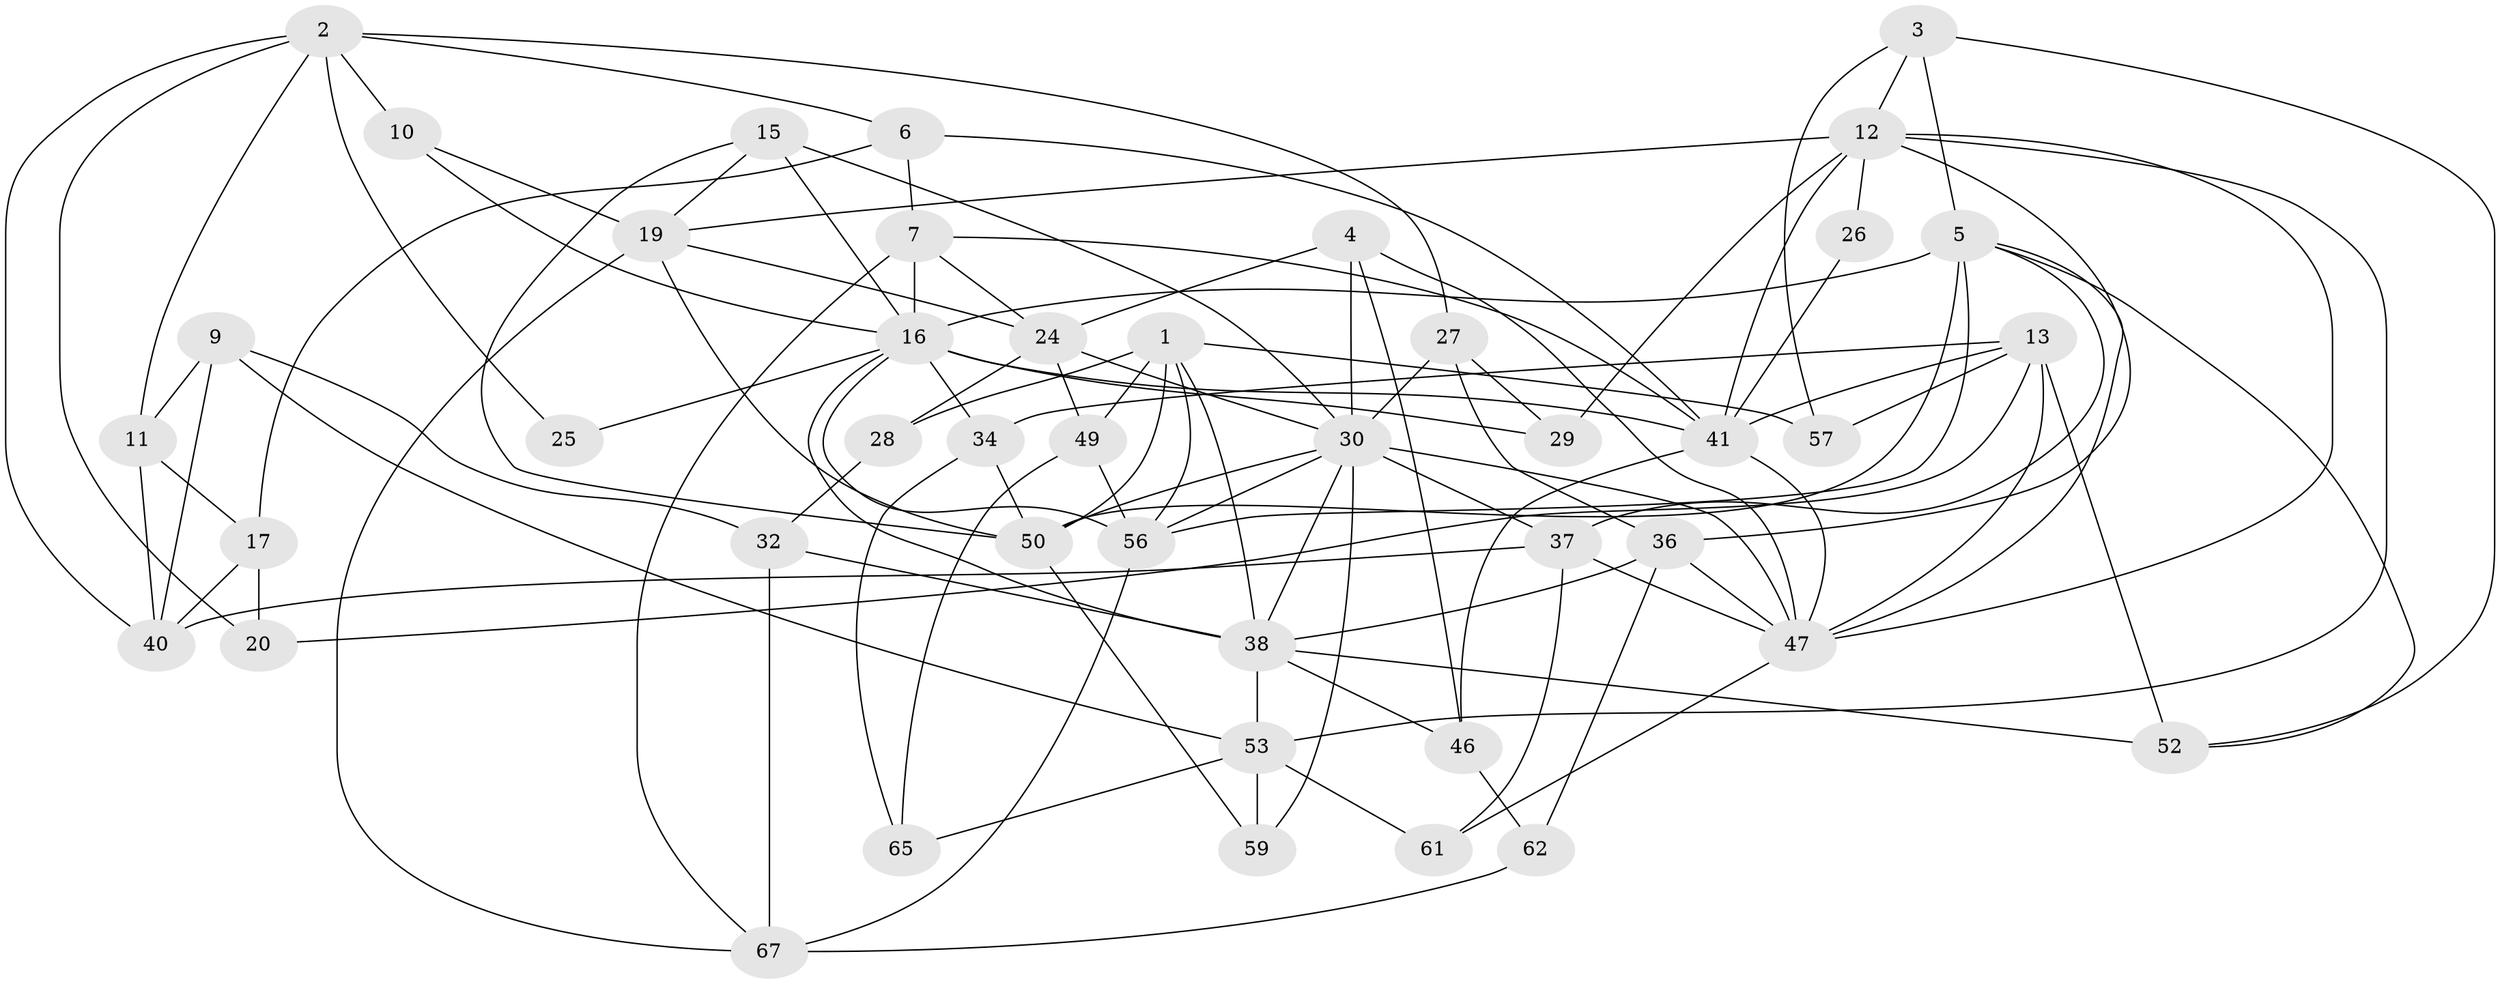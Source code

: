 // Generated by graph-tools (version 1.1) at 2025/52/02/27/25 19:52:06]
// undirected, 44 vertices, 109 edges
graph export_dot {
graph [start="1"]
  node [color=gray90,style=filled];
  1 [super="+33"];
  2 [super="+14"];
  3 [super="+55"];
  4;
  5 [super="+60"];
  6;
  7 [super="+8"];
  9;
  10 [super="+68"];
  11 [super="+63"];
  12 [super="+23"];
  13 [super="+22"];
  15 [super="+18"];
  16 [super="+21"];
  17;
  19 [super="+71"];
  20;
  24 [super="+39"];
  25;
  26;
  27 [super="+44"];
  28 [super="+43"];
  29;
  30 [super="+31"];
  32 [super="+35"];
  34 [super="+42"];
  36 [super="+51"];
  37 [super="+45"];
  38 [super="+58"];
  40;
  41 [super="+48"];
  46;
  47 [super="+69"];
  49;
  50 [super="+64"];
  52 [super="+54"];
  53 [super="+66"];
  56 [super="+70"];
  57;
  59;
  61;
  62;
  65;
  67;
  1 -- 50;
  1 -- 28 [weight=2];
  1 -- 49;
  1 -- 56;
  1 -- 57;
  1 -- 38;
  2 -- 11;
  2 -- 20;
  2 -- 6;
  2 -- 40;
  2 -- 25;
  2 -- 10;
  2 -- 27;
  3 -- 57;
  3 -- 52;
  3 -- 5;
  3 -- 12;
  4 -- 24;
  4 -- 30;
  4 -- 46;
  4 -- 47;
  5 -- 52;
  5 -- 16;
  5 -- 50;
  5 -- 56;
  5 -- 37;
  5 -- 47;
  6 -- 41;
  6 -- 17;
  6 -- 7;
  7 -- 24;
  7 -- 16;
  7 -- 41;
  7 -- 67;
  9 -- 32;
  9 -- 40;
  9 -- 11;
  9 -- 53;
  10 -- 16;
  10 -- 19;
  11 -- 17;
  11 -- 40;
  12 -- 36;
  12 -- 29;
  12 -- 53;
  12 -- 19;
  12 -- 41;
  12 -- 26;
  12 -- 47;
  13 -- 52 [weight=2];
  13 -- 41;
  13 -- 34;
  13 -- 20;
  13 -- 57;
  13 -- 47;
  15 -- 19;
  15 -- 16;
  15 -- 50;
  15 -- 30;
  16 -- 25;
  16 -- 34 [weight=2];
  16 -- 41;
  16 -- 29;
  16 -- 56;
  16 -- 38;
  17 -- 20;
  17 -- 40;
  19 -- 67;
  19 -- 50;
  19 -- 24;
  24 -- 30;
  24 -- 49;
  24 -- 28;
  26 -- 41;
  27 -- 30;
  27 -- 29;
  27 -- 36 [weight=2];
  28 -- 32;
  30 -- 59;
  30 -- 37;
  30 -- 50;
  30 -- 56;
  30 -- 47;
  30 -- 38;
  32 -- 38 [weight=2];
  32 -- 67;
  34 -- 65;
  34 -- 50;
  36 -- 62;
  36 -- 47;
  36 -- 38;
  37 -- 40;
  37 -- 61;
  37 -- 47;
  38 -- 46;
  38 -- 52;
  38 -- 53;
  41 -- 46;
  41 -- 47;
  46 -- 62;
  47 -- 61;
  49 -- 56;
  49 -- 65;
  50 -- 59;
  53 -- 59;
  53 -- 61;
  53 -- 65;
  56 -- 67;
  62 -- 67;
}
